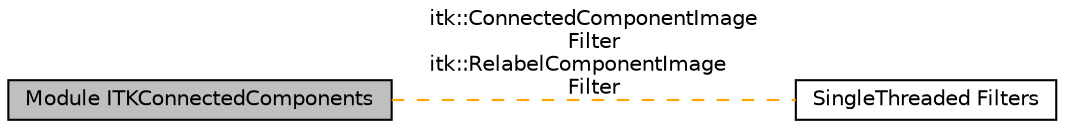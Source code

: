 digraph "Module ITKConnectedComponents"
{
  edge [fontname="Helvetica",fontsize="10",labelfontname="Helvetica",labelfontsize="10"];
  node [fontname="Helvetica",fontsize="10",shape=box];
  rankdir=LR;
  Node1 [label="Module ITKConnectedComponents",height=0.2,width=0.4,color="black", fillcolor="grey75", style="filled", fontcolor="black",tooltip=" "];
  Node2 [label="SingleThreaded Filters",height=0.2,width=0.4,color="black", fillcolor="white", style="filled",URL="$group__SingleThreaded.html",tooltip=" "];
  Node1->Node2 [shape=plaintext, label="itk::ConnectedComponentImage\lFilter\nitk::RelabelComponentImage\lFilter", color="orange", dir="none", style="dashed"];
}
